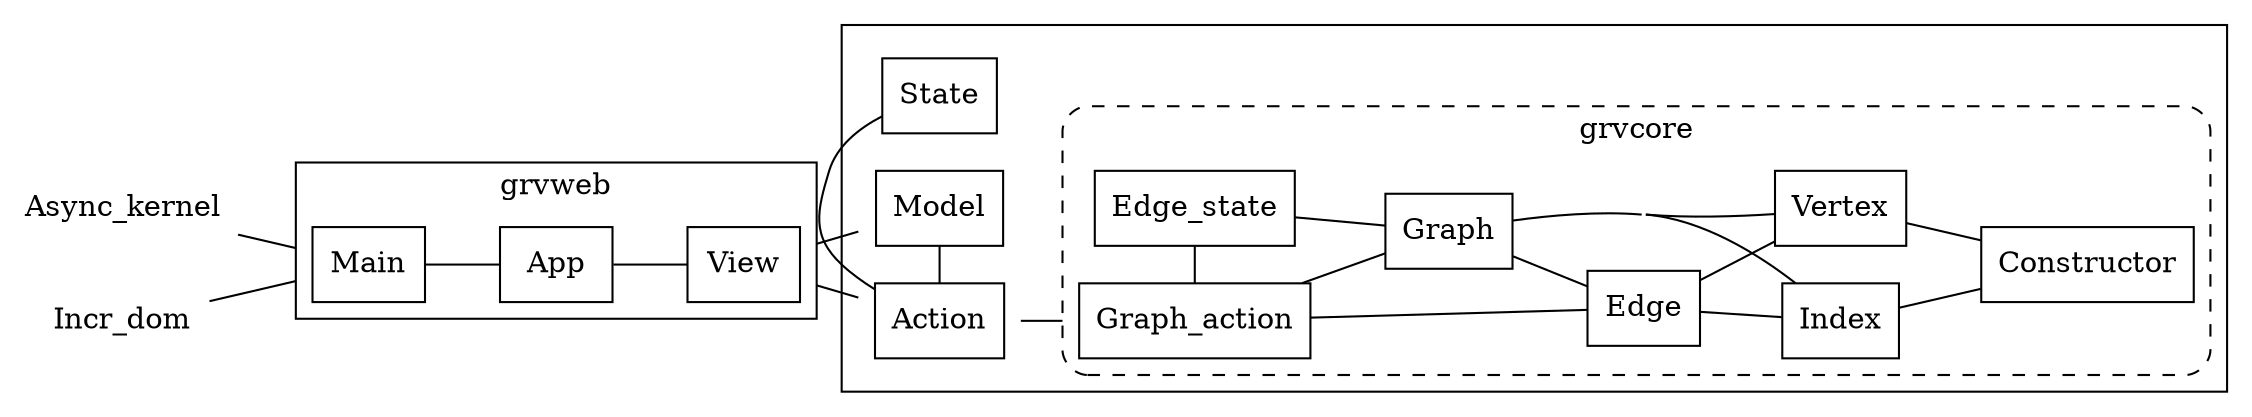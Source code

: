 graph G {
  rankdir=LR
  compound=true
  splines=true
  concentrate=true

  node [shape=none]

  {rank=same; Async_kernel; Incr_dom}

  node [shape=box]

  Grap [label="Graph"]
  Edg [label="Edge"]
  Verte [label="Vertex"]

  subgraph cluster_web {
    label="grvweb"
    App; Main; View
  }

  subgraph cluster_whole_core {

  subgraph cluster_mid {
    style="invis"
    {rank=min; Action; Model; State}
    Action -- {Model; State}
  }

  subgraph cluster_core {
    label="grvcore"
    style="dashed,rounded"
    {rank=min; Graph_action; Edge_state}
    Grap; Edg; Edge_state; Graph_action; Verte; Constructor; Index
  }
  
  }

  {Async_kernel; Incr_dom} -- Main [lhead=cluster_web]
  View -- {Action; Model} [ltail=cluster_web; lhead=cluster_mid]
  Action -- Graph_action [ltail=cluster_mid; lhead=cluster_core]

  Main -- App -- View

  Grap -- {Verte; Index; Edg; Edge_state}

  Verte -- Constructor

  Index -- Constructor

  Edg -- {Verte; Index}

  Graph_action -- {Edg; Edge_state; Grap}

}
